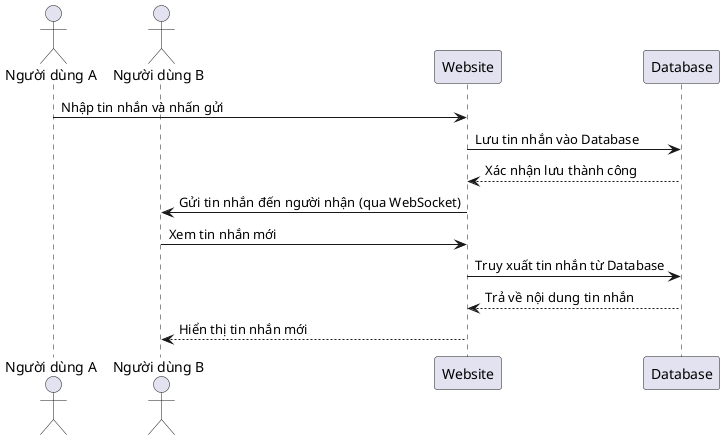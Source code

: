 @startuml
actor "Người dùng A" as UserA
actor "Người dùng B" as UserB
participant "Website" as System
participant "Database" as DB

UserA -> System : Nhập tin nhắn và nhấn gửi
System -> DB : Lưu tin nhắn vào Database
DB --> System : Xác nhận lưu thành công

System -> UserB : Gửi tin nhắn đến người nhận (qua WebSocket)
UserB -> System : Xem tin nhắn mới
System -> DB : Truy xuất tin nhắn từ Database
DB --> System : Trả về nội dung tin nhắn
System --> UserB : Hiển thị tin nhắn mới
@enduml
